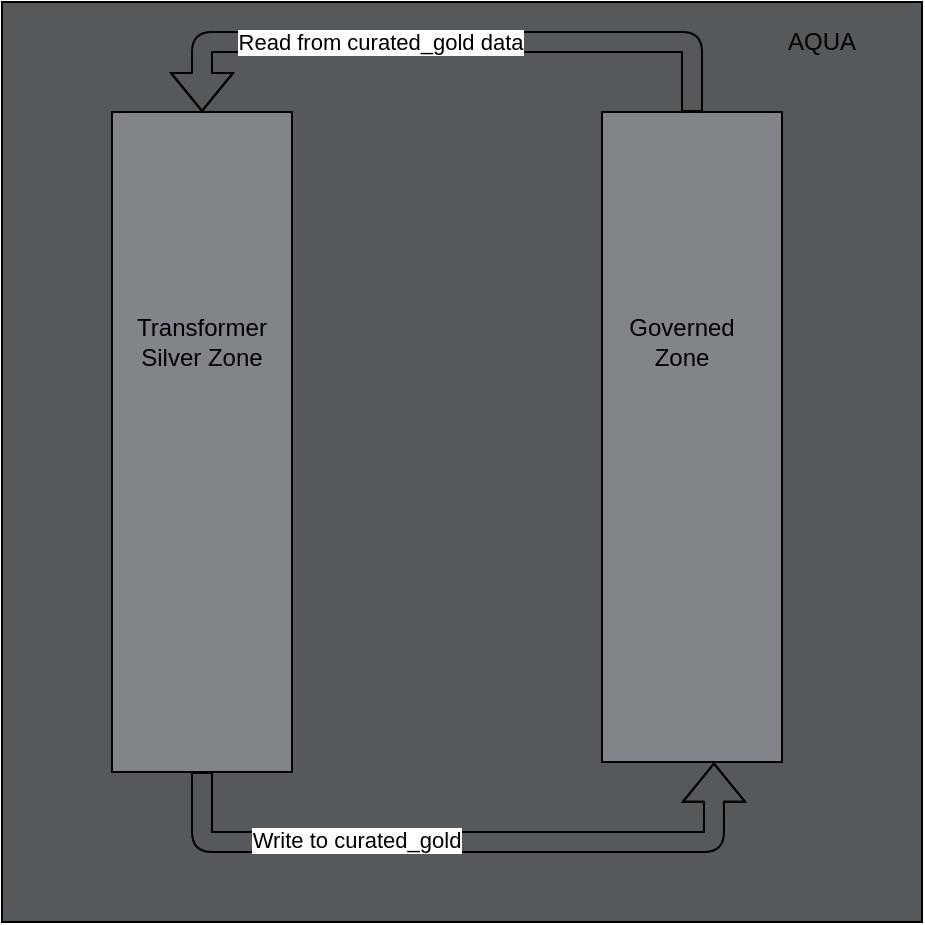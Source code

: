 <mxfile version="14.4.9" type="github">
  <diagram id="wNn8iT0Lav6W_vQZD9Cr" name="Page-1">
    <mxGraphModel dx="1038" dy="548" grid="1" gridSize="10" guides="1" tooltips="1" connect="1" arrows="1" fold="1" page="1" pageScale="1" pageWidth="850" pageHeight="1100" math="0" shadow="0">
      <root>
        <mxCell id="0" />
        <mxCell id="1" parent="0" />
        <mxCell id="aP3M64-0cu4lGdGA6tg_-1" value="" style="whiteSpace=wrap;html=1;aspect=fixed;fillColor=#56595C;" vertex="1" parent="1">
          <mxGeometry x="130" y="90" width="460" height="460" as="geometry" />
        </mxCell>
        <mxCell id="aP3M64-0cu4lGdGA6tg_-4" value="" style="rounded=0;whiteSpace=wrap;html=1;fillColor=#818489;rotation=90;" vertex="1" parent="1">
          <mxGeometry x="65" y="265" width="330" height="90" as="geometry" />
        </mxCell>
        <mxCell id="aP3M64-0cu4lGdGA6tg_-5" value="" style="rounded=0;whiteSpace=wrap;html=1;fillColor=#818489;rotation=90;" vertex="1" parent="1">
          <mxGeometry x="312.5" y="262.5" width="325" height="90" as="geometry" />
        </mxCell>
        <mxCell id="aP3M64-0cu4lGdGA6tg_-6" value="AQUA" style="text;html=1;strokeColor=none;fillColor=none;align=center;verticalAlign=middle;whiteSpace=wrap;rounded=0;" vertex="1" parent="1">
          <mxGeometry x="520" y="100" width="40" height="20" as="geometry" />
        </mxCell>
        <mxCell id="aP3M64-0cu4lGdGA6tg_-7" value="Governed Zone" style="text;html=1;strokeColor=none;fillColor=none;align=center;verticalAlign=middle;whiteSpace=wrap;rounded=0;" vertex="1" parent="1">
          <mxGeometry x="450" y="250" width="40" height="20" as="geometry" />
        </mxCell>
        <mxCell id="aP3M64-0cu4lGdGA6tg_-8" value="Transformer Silver Zone" style="text;html=1;strokeColor=none;fillColor=none;align=center;verticalAlign=middle;whiteSpace=wrap;rounded=0;" vertex="1" parent="1">
          <mxGeometry x="210" y="250" width="40" height="20" as="geometry" />
        </mxCell>
        <mxCell id="aP3M64-0cu4lGdGA6tg_-11" value="" style="shape=flexArrow;endArrow=classic;html=1;exitX=1;exitY=0.5;exitDx=0;exitDy=0;entryX=1.001;entryY=0.378;entryDx=0;entryDy=0;entryPerimeter=0;" edge="1" parent="1" source="aP3M64-0cu4lGdGA6tg_-4" target="aP3M64-0cu4lGdGA6tg_-5">
          <mxGeometry width="50" height="50" relative="1" as="geometry">
            <mxPoint x="490" y="605" as="sourcePoint" />
            <mxPoint x="520" y="580" as="targetPoint" />
            <Array as="points">
              <mxPoint x="230" y="510" />
              <mxPoint x="360" y="510" />
              <mxPoint x="486" y="510" />
            </Array>
          </mxGeometry>
        </mxCell>
        <mxCell id="aP3M64-0cu4lGdGA6tg_-16" value="Write to curated_gold" style="edgeLabel;html=1;align=center;verticalAlign=middle;resizable=0;points=[];" vertex="1" connectable="0" parent="aP3M64-0cu4lGdGA6tg_-11">
          <mxGeometry x="-0.324" y="1" relative="1" as="geometry">
            <mxPoint as="offset" />
          </mxGeometry>
        </mxCell>
        <mxCell id="aP3M64-0cu4lGdGA6tg_-14" value="" style="shape=flexArrow;endArrow=classic;html=1;exitX=0;exitY=0.5;exitDx=0;exitDy=0;entryX=0;entryY=0.5;entryDx=0;entryDy=0;" edge="1" parent="1" source="aP3M64-0cu4lGdGA6tg_-5" target="aP3M64-0cu4lGdGA6tg_-4">
          <mxGeometry width="50" height="50" relative="1" as="geometry">
            <mxPoint x="475" y="145" as="sourcePoint" />
            <mxPoint x="230" y="145" as="targetPoint" />
            <Array as="points">
              <mxPoint x="475" y="110" />
              <mxPoint x="230" y="110" />
            </Array>
          </mxGeometry>
        </mxCell>
        <mxCell id="aP3M64-0cu4lGdGA6tg_-15" value="Read from curated_gold data" style="edgeLabel;html=1;align=center;verticalAlign=middle;resizable=0;points=[];fillColor=#E6E6E6;" vertex="1" connectable="0" parent="aP3M64-0cu4lGdGA6tg_-14">
          <mxGeometry x="0.478" y="3" relative="1" as="geometry">
            <mxPoint x="42" y="-3" as="offset" />
          </mxGeometry>
        </mxCell>
      </root>
    </mxGraphModel>
  </diagram>
</mxfile>
